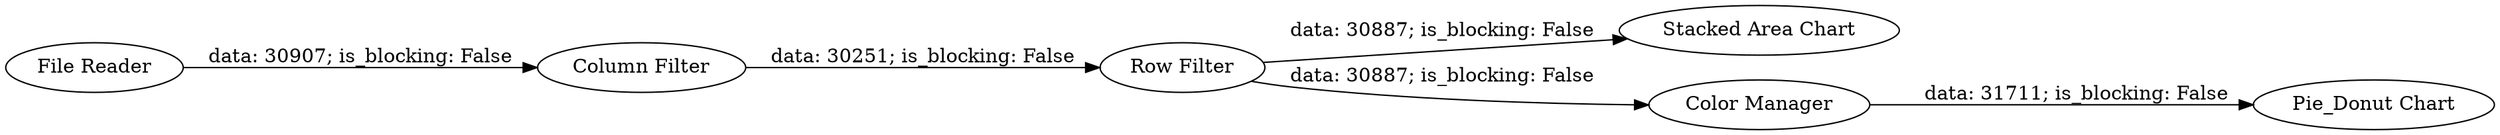 digraph {
	"5518349748071799492_5" [label="Pie_Donut Chart"]
	"5518349748071799492_4" [label="Stacked Area Chart"]
	"5518349748071799492_15" [label="File Reader"]
	"5518349748071799492_6" [label="Color Manager"]
	"5518349748071799492_2" [label="Column Filter"]
	"5518349748071799492_3" [label="Row Filter"]
	"5518349748071799492_2" -> "5518349748071799492_3" [label="data: 30251; is_blocking: False"]
	"5518349748071799492_15" -> "5518349748071799492_2" [label="data: 30907; is_blocking: False"]
	"5518349748071799492_3" -> "5518349748071799492_4" [label="data: 30887; is_blocking: False"]
	"5518349748071799492_3" -> "5518349748071799492_6" [label="data: 30887; is_blocking: False"]
	"5518349748071799492_6" -> "5518349748071799492_5" [label="data: 31711; is_blocking: False"]
	rankdir=LR
}
